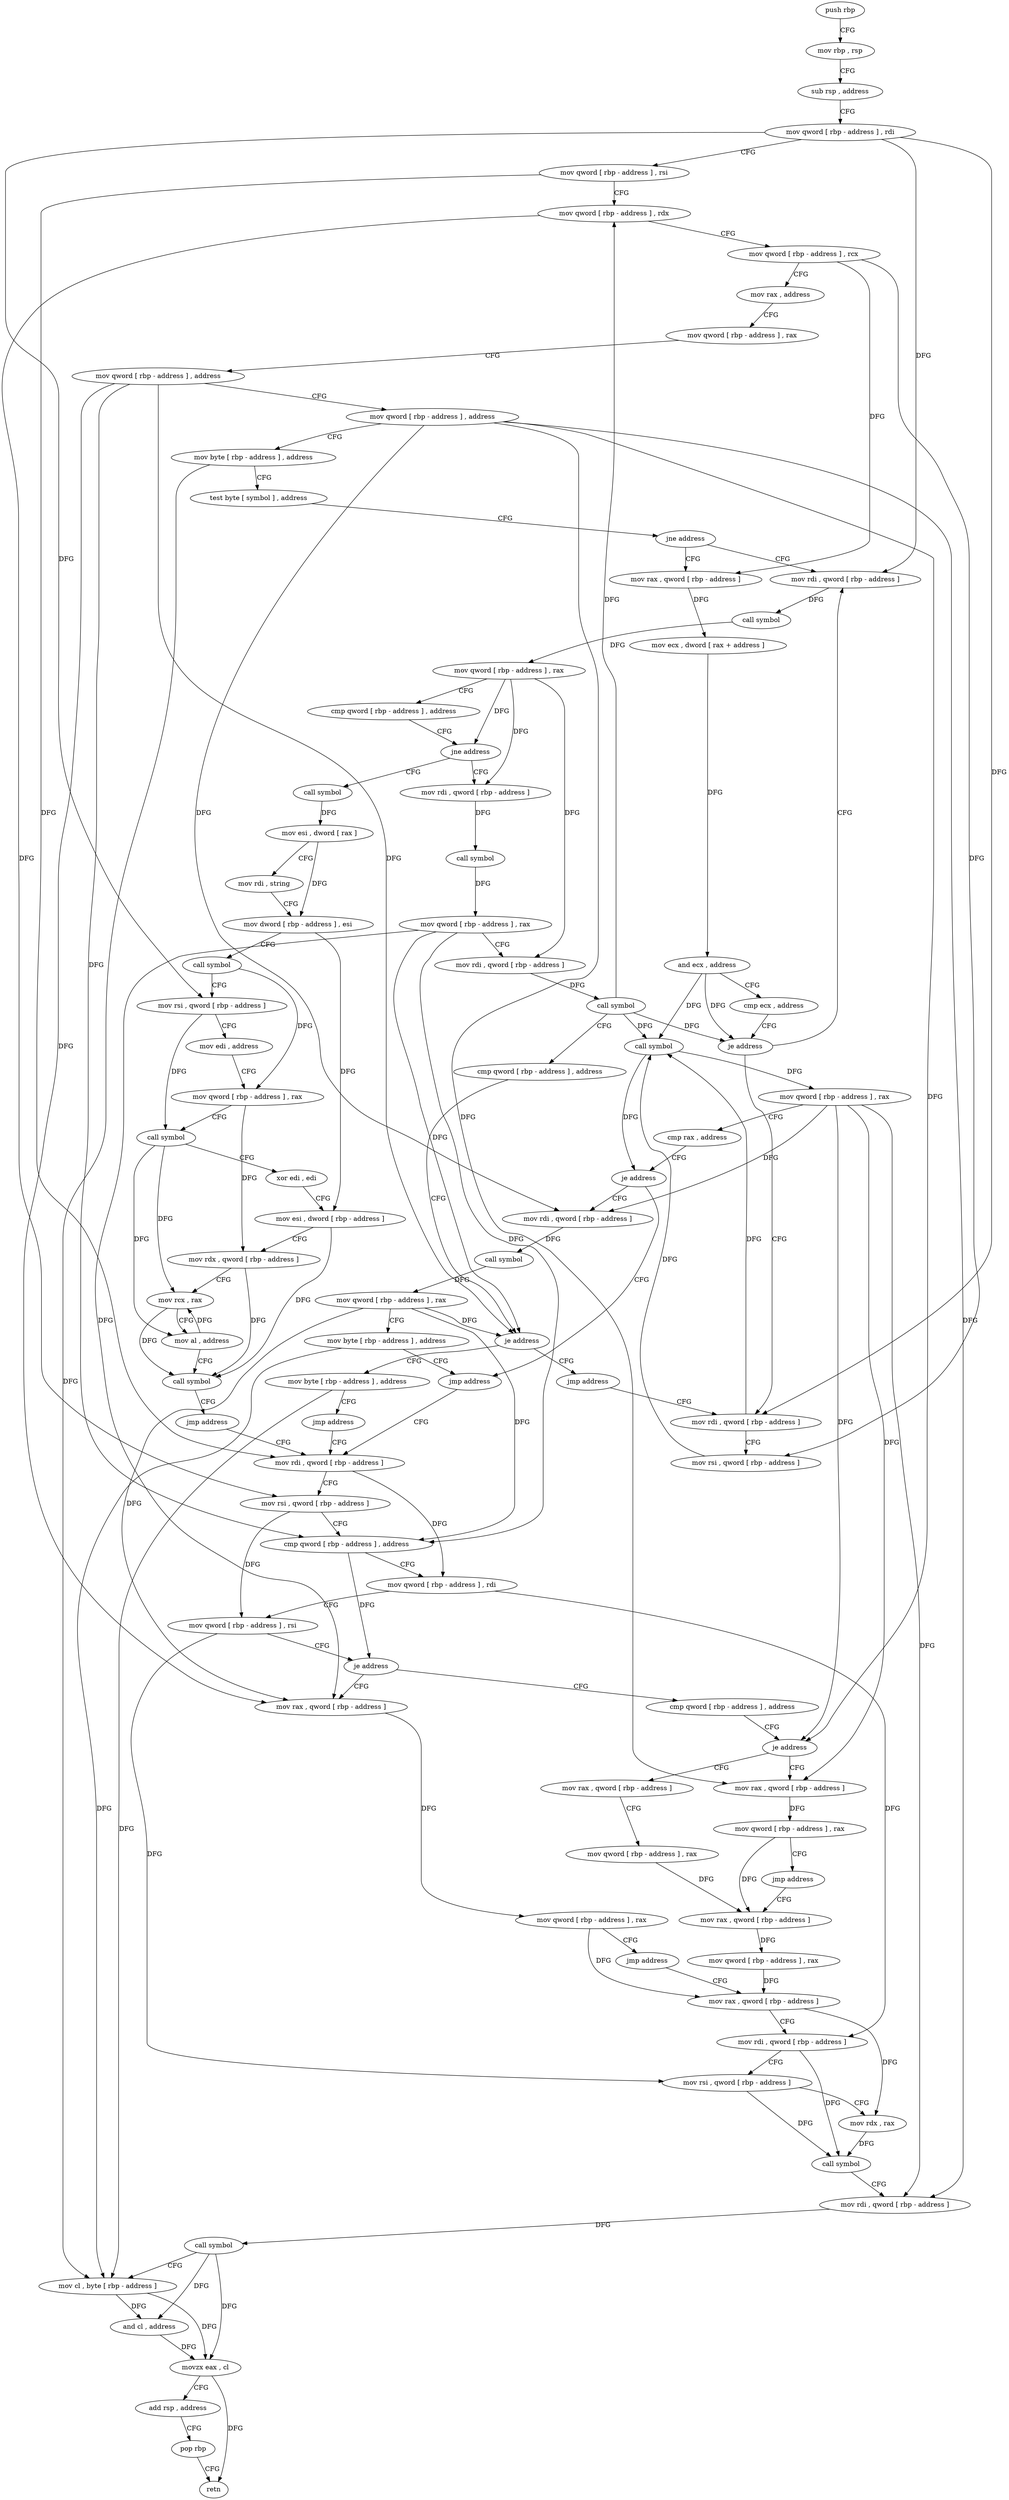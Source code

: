 digraph "func" {
"4212800" [label = "push rbp" ]
"4212801" [label = "mov rbp , rsp" ]
"4212804" [label = "sub rsp , address" ]
"4212811" [label = "mov qword [ rbp - address ] , rdi" ]
"4212815" [label = "mov qword [ rbp - address ] , rsi" ]
"4212819" [label = "mov qword [ rbp - address ] , rdx" ]
"4212823" [label = "mov qword [ rbp - address ] , rcx" ]
"4212827" [label = "mov rax , address" ]
"4212837" [label = "mov qword [ rbp - address ] , rax" ]
"4212841" [label = "mov qword [ rbp - address ] , address" ]
"4212849" [label = "mov qword [ rbp - address ] , address" ]
"4212857" [label = "mov byte [ rbp - address ] , address" ]
"4212861" [label = "test byte [ symbol ] , address" ]
"4212869" [label = "jne address" ]
"4212900" [label = "mov rdi , qword [ rbp - address ]" ]
"4212875" [label = "mov rax , qword [ rbp - address ]" ]
"4212904" [label = "call symbol" ]
"4212909" [label = "mov qword [ rbp - address ] , rax" ]
"4212913" [label = "cmp qword [ rbp - address ] , address" ]
"4212918" [label = "jne address" ]
"4212991" [label = "mov rdi , qword [ rbp - address ]" ]
"4212924" [label = "call symbol" ]
"4212879" [label = "mov ecx , dword [ rax + address ]" ]
"4212882" [label = "and ecx , address" ]
"4212888" [label = "cmp ecx , address" ]
"4212894" [label = "je address" ]
"4213038" [label = "mov rdi , qword [ rbp - address ]" ]
"4212995" [label = "call symbol" ]
"4213000" [label = "mov qword [ rbp - address ] , rax" ]
"4213004" [label = "mov rdi , qword [ rbp - address ]" ]
"4213008" [label = "call symbol" ]
"4213013" [label = "cmp qword [ rbp - address ] , address" ]
"4213018" [label = "je address" ]
"4213033" [label = "jmp address" ]
"4213024" [label = "mov byte [ rbp - address ] , address" ]
"4212929" [label = "mov esi , dword [ rax ]" ]
"4212931" [label = "mov rdi , string" ]
"4212941" [label = "mov dword [ rbp - address ] , esi" ]
"4212944" [label = "call symbol" ]
"4212949" [label = "mov rsi , qword [ rbp - address ]" ]
"4212953" [label = "mov edi , address" ]
"4212958" [label = "mov qword [ rbp - address ] , rax" ]
"4212962" [label = "call symbol" ]
"4212967" [label = "xor edi , edi" ]
"4212969" [label = "mov esi , dword [ rbp - address ]" ]
"4212972" [label = "mov rdx , qword [ rbp - address ]" ]
"4212976" [label = "mov rcx , rax" ]
"4212979" [label = "mov al , address" ]
"4212981" [label = "call symbol" ]
"4212986" [label = "jmp address" ]
"4213087" [label = "mov rdi , qword [ rbp - address ]" ]
"4213042" [label = "mov rsi , qword [ rbp - address ]" ]
"4213046" [label = "call symbol" ]
"4213051" [label = "mov qword [ rbp - address ] , rax" ]
"4213055" [label = "cmp rax , address" ]
"4213059" [label = "je address" ]
"4213082" [label = "jmp address" ]
"4213065" [label = "mov rdi , qword [ rbp - address ]" ]
"4213028" [label = "jmp address" ]
"4213091" [label = "mov rsi , qword [ rbp - address ]" ]
"4213095" [label = "cmp qword [ rbp - address ] , address" ]
"4213100" [label = "mov qword [ rbp - address ] , rdi" ]
"4213104" [label = "mov qword [ rbp - address ] , rsi" ]
"4213108" [label = "je address" ]
"4213127" [label = "cmp qword [ rbp - address ] , address" ]
"4213114" [label = "mov rax , qword [ rbp - address ]" ]
"4213069" [label = "call symbol" ]
"4213074" [label = "mov qword [ rbp - address ] , rax" ]
"4213078" [label = "mov byte [ rbp - address ] , address" ]
"4213132" [label = "je address" ]
"4213151" [label = "mov rax , qword [ rbp - address ]" ]
"4213138" [label = "mov rax , qword [ rbp - address ]" ]
"4213118" [label = "mov qword [ rbp - address ] , rax" ]
"4213122" [label = "jmp address" ]
"4213167" [label = "mov rax , qword [ rbp - address ]" ]
"4213155" [label = "mov qword [ rbp - address ] , rax" ]
"4213159" [label = "mov rax , qword [ rbp - address ]" ]
"4213142" [label = "mov qword [ rbp - address ] , rax" ]
"4213146" [label = "jmp address" ]
"4213171" [label = "mov rdi , qword [ rbp - address ]" ]
"4213175" [label = "mov rsi , qword [ rbp - address ]" ]
"4213179" [label = "mov rdx , rax" ]
"4213182" [label = "call symbol" ]
"4213187" [label = "mov rdi , qword [ rbp - address ]" ]
"4213191" [label = "call symbol" ]
"4213196" [label = "mov cl , byte [ rbp - address ]" ]
"4213199" [label = "and cl , address" ]
"4213202" [label = "movzx eax , cl" ]
"4213205" [label = "add rsp , address" ]
"4213212" [label = "pop rbp" ]
"4213213" [label = "retn" ]
"4213163" [label = "mov qword [ rbp - address ] , rax" ]
"4212800" -> "4212801" [ label = "CFG" ]
"4212801" -> "4212804" [ label = "CFG" ]
"4212804" -> "4212811" [ label = "CFG" ]
"4212811" -> "4212815" [ label = "CFG" ]
"4212811" -> "4212900" [ label = "DFG" ]
"4212811" -> "4212949" [ label = "DFG" ]
"4212811" -> "4213038" [ label = "DFG" ]
"4212815" -> "4212819" [ label = "CFG" ]
"4212815" -> "4213087" [ label = "DFG" ]
"4212819" -> "4212823" [ label = "CFG" ]
"4212819" -> "4213091" [ label = "DFG" ]
"4212823" -> "4212827" [ label = "CFG" ]
"4212823" -> "4212875" [ label = "DFG" ]
"4212823" -> "4213042" [ label = "DFG" ]
"4212827" -> "4212837" [ label = "CFG" ]
"4212837" -> "4212841" [ label = "CFG" ]
"4212841" -> "4212849" [ label = "CFG" ]
"4212841" -> "4213018" [ label = "DFG" ]
"4212841" -> "4213095" [ label = "DFG" ]
"4212841" -> "4213114" [ label = "DFG" ]
"4212849" -> "4212857" [ label = "CFG" ]
"4212849" -> "4213065" [ label = "DFG" ]
"4212849" -> "4213132" [ label = "DFG" ]
"4212849" -> "4213138" [ label = "DFG" ]
"4212849" -> "4213187" [ label = "DFG" ]
"4212857" -> "4212861" [ label = "CFG" ]
"4212857" -> "4213196" [ label = "DFG" ]
"4212861" -> "4212869" [ label = "CFG" ]
"4212869" -> "4212900" [ label = "CFG" ]
"4212869" -> "4212875" [ label = "CFG" ]
"4212900" -> "4212904" [ label = "DFG" ]
"4212875" -> "4212879" [ label = "DFG" ]
"4212904" -> "4212909" [ label = "DFG" ]
"4212909" -> "4212913" [ label = "CFG" ]
"4212909" -> "4212918" [ label = "DFG" ]
"4212909" -> "4212991" [ label = "DFG" ]
"4212909" -> "4213004" [ label = "DFG" ]
"4212913" -> "4212918" [ label = "CFG" ]
"4212918" -> "4212991" [ label = "CFG" ]
"4212918" -> "4212924" [ label = "CFG" ]
"4212991" -> "4212995" [ label = "DFG" ]
"4212924" -> "4212929" [ label = "DFG" ]
"4212879" -> "4212882" [ label = "DFG" ]
"4212882" -> "4212888" [ label = "CFG" ]
"4212882" -> "4212894" [ label = "DFG" ]
"4212882" -> "4213046" [ label = "DFG" ]
"4212888" -> "4212894" [ label = "CFG" ]
"4212894" -> "4213038" [ label = "CFG" ]
"4212894" -> "4212900" [ label = "CFG" ]
"4213038" -> "4213042" [ label = "CFG" ]
"4213038" -> "4213046" [ label = "DFG" ]
"4212995" -> "4213000" [ label = "DFG" ]
"4213000" -> "4213004" [ label = "CFG" ]
"4213000" -> "4213018" [ label = "DFG" ]
"4213000" -> "4213095" [ label = "DFG" ]
"4213000" -> "4213114" [ label = "DFG" ]
"4213004" -> "4213008" [ label = "DFG" ]
"4213008" -> "4213013" [ label = "CFG" ]
"4213008" -> "4212819" [ label = "DFG" ]
"4213008" -> "4212894" [ label = "DFG" ]
"4213008" -> "4213046" [ label = "DFG" ]
"4213013" -> "4213018" [ label = "CFG" ]
"4213018" -> "4213033" [ label = "CFG" ]
"4213018" -> "4213024" [ label = "CFG" ]
"4213033" -> "4213038" [ label = "CFG" ]
"4213024" -> "4213028" [ label = "CFG" ]
"4213024" -> "4213196" [ label = "DFG" ]
"4212929" -> "4212931" [ label = "CFG" ]
"4212929" -> "4212941" [ label = "DFG" ]
"4212931" -> "4212941" [ label = "CFG" ]
"4212941" -> "4212944" [ label = "CFG" ]
"4212941" -> "4212969" [ label = "DFG" ]
"4212944" -> "4212949" [ label = "CFG" ]
"4212944" -> "4212958" [ label = "DFG" ]
"4212949" -> "4212953" [ label = "CFG" ]
"4212949" -> "4212962" [ label = "DFG" ]
"4212953" -> "4212958" [ label = "CFG" ]
"4212958" -> "4212962" [ label = "CFG" ]
"4212958" -> "4212972" [ label = "DFG" ]
"4212962" -> "4212967" [ label = "CFG" ]
"4212962" -> "4212976" [ label = "DFG" ]
"4212962" -> "4212979" [ label = "DFG" ]
"4212967" -> "4212969" [ label = "CFG" ]
"4212969" -> "4212972" [ label = "CFG" ]
"4212969" -> "4212981" [ label = "DFG" ]
"4212972" -> "4212976" [ label = "CFG" ]
"4212972" -> "4212981" [ label = "DFG" ]
"4212976" -> "4212979" [ label = "CFG" ]
"4212976" -> "4212981" [ label = "DFG" ]
"4212979" -> "4212981" [ label = "CFG" ]
"4212979" -> "4212976" [ label = "DFG" ]
"4212981" -> "4212986" [ label = "CFG" ]
"4212986" -> "4213087" [ label = "CFG" ]
"4213087" -> "4213091" [ label = "CFG" ]
"4213087" -> "4213100" [ label = "DFG" ]
"4213042" -> "4213046" [ label = "DFG" ]
"4213046" -> "4213051" [ label = "DFG" ]
"4213046" -> "4213059" [ label = "DFG" ]
"4213051" -> "4213055" [ label = "CFG" ]
"4213051" -> "4213065" [ label = "DFG" ]
"4213051" -> "4213132" [ label = "DFG" ]
"4213051" -> "4213138" [ label = "DFG" ]
"4213051" -> "4213187" [ label = "DFG" ]
"4213055" -> "4213059" [ label = "CFG" ]
"4213059" -> "4213082" [ label = "CFG" ]
"4213059" -> "4213065" [ label = "CFG" ]
"4213082" -> "4213087" [ label = "CFG" ]
"4213065" -> "4213069" [ label = "DFG" ]
"4213028" -> "4213087" [ label = "CFG" ]
"4213091" -> "4213095" [ label = "CFG" ]
"4213091" -> "4213104" [ label = "DFG" ]
"4213095" -> "4213100" [ label = "CFG" ]
"4213095" -> "4213108" [ label = "DFG" ]
"4213100" -> "4213104" [ label = "CFG" ]
"4213100" -> "4213171" [ label = "DFG" ]
"4213104" -> "4213108" [ label = "CFG" ]
"4213104" -> "4213175" [ label = "DFG" ]
"4213108" -> "4213127" [ label = "CFG" ]
"4213108" -> "4213114" [ label = "CFG" ]
"4213127" -> "4213132" [ label = "CFG" ]
"4213114" -> "4213118" [ label = "DFG" ]
"4213069" -> "4213074" [ label = "DFG" ]
"4213074" -> "4213078" [ label = "CFG" ]
"4213074" -> "4213018" [ label = "DFG" ]
"4213074" -> "4213095" [ label = "DFG" ]
"4213074" -> "4213114" [ label = "DFG" ]
"4213078" -> "4213082" [ label = "CFG" ]
"4213078" -> "4213196" [ label = "DFG" ]
"4213132" -> "4213151" [ label = "CFG" ]
"4213132" -> "4213138" [ label = "CFG" ]
"4213151" -> "4213155" [ label = "CFG" ]
"4213138" -> "4213142" [ label = "DFG" ]
"4213118" -> "4213122" [ label = "CFG" ]
"4213118" -> "4213167" [ label = "DFG" ]
"4213122" -> "4213167" [ label = "CFG" ]
"4213167" -> "4213171" [ label = "CFG" ]
"4213167" -> "4213179" [ label = "DFG" ]
"4213155" -> "4213159" [ label = "DFG" ]
"4213159" -> "4213163" [ label = "DFG" ]
"4213142" -> "4213146" [ label = "CFG" ]
"4213142" -> "4213159" [ label = "DFG" ]
"4213146" -> "4213159" [ label = "CFG" ]
"4213171" -> "4213175" [ label = "CFG" ]
"4213171" -> "4213182" [ label = "DFG" ]
"4213175" -> "4213179" [ label = "CFG" ]
"4213175" -> "4213182" [ label = "DFG" ]
"4213179" -> "4213182" [ label = "DFG" ]
"4213182" -> "4213187" [ label = "CFG" ]
"4213187" -> "4213191" [ label = "DFG" ]
"4213191" -> "4213196" [ label = "CFG" ]
"4213191" -> "4213199" [ label = "DFG" ]
"4213191" -> "4213202" [ label = "DFG" ]
"4213196" -> "4213199" [ label = "DFG" ]
"4213196" -> "4213202" [ label = "DFG" ]
"4213199" -> "4213202" [ label = "DFG" ]
"4213202" -> "4213205" [ label = "CFG" ]
"4213202" -> "4213213" [ label = "DFG" ]
"4213205" -> "4213212" [ label = "CFG" ]
"4213212" -> "4213213" [ label = "CFG" ]
"4213163" -> "4213167" [ label = "DFG" ]
}
